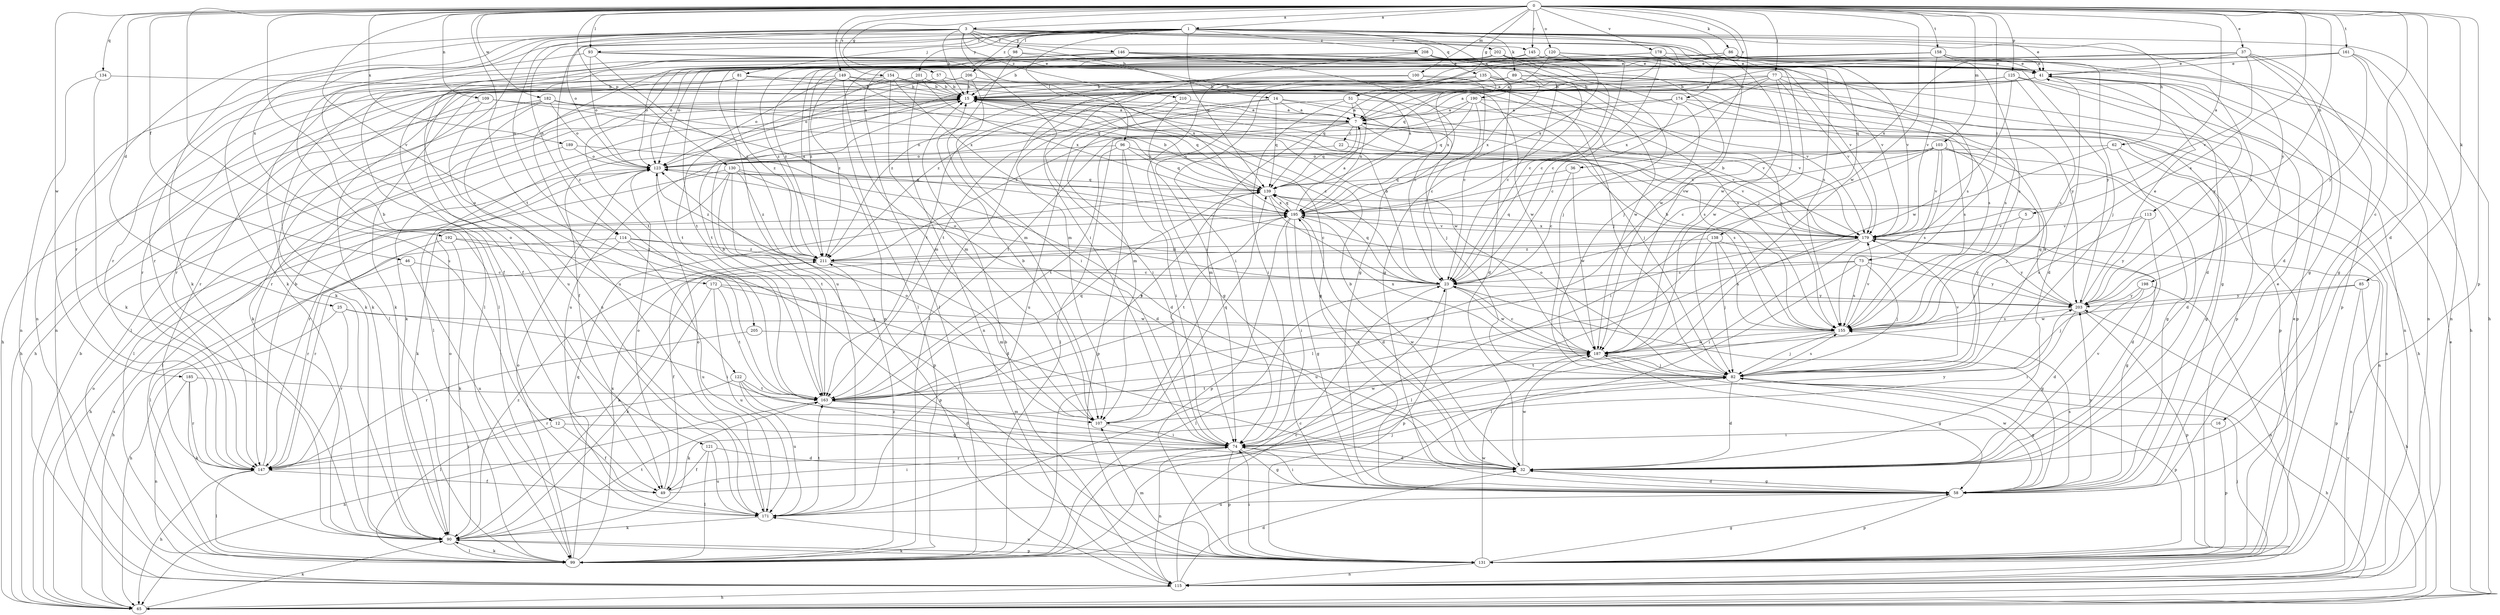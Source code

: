 strict digraph  {
0;
1;
3;
5;
7;
12;
14;
15;
16;
22;
23;
25;
32;
36;
37;
41;
46;
49;
51;
57;
58;
62;
65;
73;
74;
77;
81;
82;
85;
86;
89;
90;
93;
96;
98;
99;
100;
103;
107;
109;
113;
114;
115;
120;
121;
122;
123;
125;
130;
131;
134;
135;
138;
139;
145;
146;
147;
149;
154;
155;
158;
161;
163;
171;
172;
174;
178;
179;
182;
185;
187;
189;
190;
192;
195;
198;
201;
202;
203;
205;
206;
208;
210;
211;
0 -> 1  [label=a];
0 -> 3  [label=a];
0 -> 5  [label=a];
0 -> 12  [label=b];
0 -> 16  [label=c];
0 -> 25  [label=d];
0 -> 32  [label=d];
0 -> 36  [label=e];
0 -> 37  [label=e];
0 -> 46  [label=f];
0 -> 51  [label=g];
0 -> 57  [label=g];
0 -> 73  [label=i];
0 -> 77  [label=j];
0 -> 85  [label=k];
0 -> 86  [label=k];
0 -> 93  [label=l];
0 -> 100  [label=m];
0 -> 103  [label=m];
0 -> 109  [label=n];
0 -> 113  [label=n];
0 -> 120  [label=o];
0 -> 125  [label=p];
0 -> 130  [label=p];
0 -> 131  [label=p];
0 -> 134  [label=q];
0 -> 145  [label=r];
0 -> 149  [label=s];
0 -> 154  [label=s];
0 -> 155  [label=s];
0 -> 158  [label=t];
0 -> 161  [label=t];
0 -> 163  [label=t];
0 -> 171  [label=u];
0 -> 172  [label=v];
0 -> 174  [label=v];
0 -> 178  [label=v];
0 -> 182  [label=w];
0 -> 185  [label=w];
0 -> 187  [label=w];
0 -> 189  [label=x];
1 -> 41  [label=e];
1 -> 62  [label=h];
1 -> 65  [label=h];
1 -> 81  [label=j];
1 -> 89  [label=k];
1 -> 90  [label=k];
1 -> 93  [label=l];
1 -> 96  [label=l];
1 -> 98  [label=l];
1 -> 114  [label=n];
1 -> 121  [label=o];
1 -> 135  [label=q];
1 -> 138  [label=q];
1 -> 139  [label=q];
1 -> 187  [label=w];
1 -> 190  [label=x];
1 -> 192  [label=x];
1 -> 198  [label=y];
1 -> 201  [label=y];
1 -> 205  [label=z];
1 -> 206  [label=z];
1 -> 208  [label=z];
3 -> 14  [label=b];
3 -> 15  [label=b];
3 -> 74  [label=i];
3 -> 82  [label=j];
3 -> 90  [label=k];
3 -> 114  [label=n];
3 -> 122  [label=o];
3 -> 123  [label=o];
3 -> 145  [label=r];
3 -> 146  [label=r];
3 -> 147  [label=r];
3 -> 155  [label=s];
3 -> 187  [label=w];
3 -> 202  [label=y];
3 -> 210  [label=z];
5 -> 82  [label=j];
5 -> 179  [label=v];
7 -> 22  [label=c];
7 -> 99  [label=l];
7 -> 107  [label=m];
7 -> 115  [label=n];
7 -> 123  [label=o];
7 -> 139  [label=q];
7 -> 179  [label=v];
12 -> 49  [label=f];
12 -> 74  [label=i];
12 -> 147  [label=r];
14 -> 7  [label=a];
14 -> 82  [label=j];
14 -> 107  [label=m];
14 -> 139  [label=q];
14 -> 171  [label=u];
14 -> 179  [label=v];
15 -> 7  [label=a];
15 -> 49  [label=f];
15 -> 58  [label=g];
15 -> 65  [label=h];
15 -> 90  [label=k];
15 -> 99  [label=l];
15 -> 139  [label=q];
15 -> 147  [label=r];
15 -> 155  [label=s];
16 -> 74  [label=i];
16 -> 131  [label=p];
22 -> 123  [label=o];
22 -> 179  [label=v];
23 -> 15  [label=b];
23 -> 58  [label=g];
23 -> 99  [label=l];
23 -> 123  [label=o];
23 -> 131  [label=p];
23 -> 139  [label=q];
23 -> 187  [label=w];
23 -> 203  [label=y];
25 -> 65  [label=h];
25 -> 74  [label=i];
25 -> 147  [label=r];
25 -> 155  [label=s];
32 -> 15  [label=b];
32 -> 58  [label=g];
32 -> 179  [label=v];
32 -> 187  [label=w];
32 -> 195  [label=x];
36 -> 23  [label=c];
36 -> 139  [label=q];
36 -> 187  [label=w];
37 -> 32  [label=d];
37 -> 41  [label=e];
37 -> 58  [label=g];
37 -> 90  [label=k];
37 -> 131  [label=p];
37 -> 179  [label=v];
37 -> 195  [label=x];
41 -> 15  [label=b];
41 -> 32  [label=d];
41 -> 90  [label=k];
41 -> 203  [label=y];
41 -> 211  [label=z];
46 -> 23  [label=c];
46 -> 65  [label=h];
46 -> 171  [label=u];
49 -> 74  [label=i];
49 -> 82  [label=j];
49 -> 123  [label=o];
51 -> 7  [label=a];
51 -> 74  [label=i];
51 -> 171  [label=u];
51 -> 179  [label=v];
51 -> 195  [label=x];
57 -> 15  [label=b];
57 -> 123  [label=o];
57 -> 179  [label=v];
58 -> 32  [label=d];
58 -> 41  [label=e];
58 -> 74  [label=i];
58 -> 131  [label=p];
58 -> 155  [label=s];
58 -> 171  [label=u];
58 -> 187  [label=w];
58 -> 203  [label=y];
62 -> 32  [label=d];
62 -> 58  [label=g];
62 -> 74  [label=i];
62 -> 123  [label=o];
65 -> 15  [label=b];
65 -> 41  [label=e];
65 -> 90  [label=k];
65 -> 123  [label=o];
65 -> 195  [label=x];
65 -> 203  [label=y];
73 -> 23  [label=c];
73 -> 82  [label=j];
73 -> 90  [label=k];
73 -> 99  [label=l];
73 -> 155  [label=s];
73 -> 203  [label=y];
74 -> 32  [label=d];
74 -> 58  [label=g];
74 -> 115  [label=n];
74 -> 131  [label=p];
74 -> 147  [label=r];
74 -> 203  [label=y];
77 -> 7  [label=a];
77 -> 15  [label=b];
77 -> 131  [label=p];
77 -> 155  [label=s];
77 -> 163  [label=t];
77 -> 179  [label=v];
77 -> 187  [label=w];
77 -> 195  [label=x];
81 -> 15  [label=b];
81 -> 23  [label=c];
81 -> 99  [label=l];
81 -> 147  [label=r];
81 -> 203  [label=y];
81 -> 211  [label=z];
82 -> 7  [label=a];
82 -> 32  [label=d];
82 -> 58  [label=g];
82 -> 65  [label=h];
82 -> 90  [label=k];
82 -> 123  [label=o];
82 -> 131  [label=p];
82 -> 147  [label=r];
82 -> 155  [label=s];
82 -> 163  [label=t];
82 -> 179  [label=v];
85 -> 65  [label=h];
85 -> 131  [label=p];
85 -> 187  [label=w];
85 -> 203  [label=y];
86 -> 7  [label=a];
86 -> 41  [label=e];
86 -> 65  [label=h];
86 -> 74  [label=i];
86 -> 82  [label=j];
86 -> 171  [label=u];
86 -> 179  [label=v];
86 -> 211  [label=z];
89 -> 15  [label=b];
89 -> 23  [label=c];
89 -> 58  [label=g];
89 -> 74  [label=i];
89 -> 99  [label=l];
89 -> 131  [label=p];
89 -> 195  [label=x];
90 -> 99  [label=l];
90 -> 123  [label=o];
90 -> 131  [label=p];
90 -> 163  [label=t];
90 -> 211  [label=z];
93 -> 41  [label=e];
93 -> 115  [label=n];
93 -> 123  [label=o];
93 -> 195  [label=x];
93 -> 211  [label=z];
96 -> 74  [label=i];
96 -> 123  [label=o];
96 -> 131  [label=p];
96 -> 139  [label=q];
96 -> 155  [label=s];
96 -> 163  [label=t];
96 -> 179  [label=v];
98 -> 41  [label=e];
98 -> 49  [label=f];
98 -> 99  [label=l];
98 -> 107  [label=m];
98 -> 195  [label=x];
99 -> 23  [label=c];
99 -> 90  [label=k];
99 -> 123  [label=o];
99 -> 139  [label=q];
99 -> 195  [label=x];
99 -> 211  [label=z];
100 -> 15  [label=b];
100 -> 23  [label=c];
100 -> 155  [label=s];
100 -> 211  [label=z];
103 -> 23  [label=c];
103 -> 58  [label=g];
103 -> 82  [label=j];
103 -> 99  [label=l];
103 -> 115  [label=n];
103 -> 123  [label=o];
103 -> 155  [label=s];
103 -> 179  [label=v];
103 -> 195  [label=x];
107 -> 15  [label=b];
107 -> 74  [label=i];
107 -> 123  [label=o];
107 -> 139  [label=q];
107 -> 187  [label=w];
109 -> 7  [label=a];
109 -> 90  [label=k];
109 -> 147  [label=r];
109 -> 195  [label=x];
113 -> 32  [label=d];
113 -> 155  [label=s];
113 -> 179  [label=v];
113 -> 203  [label=y];
114 -> 99  [label=l];
114 -> 131  [label=p];
114 -> 147  [label=r];
114 -> 171  [label=u];
114 -> 203  [label=y];
114 -> 211  [label=z];
115 -> 15  [label=b];
115 -> 23  [label=c];
115 -> 32  [label=d];
115 -> 65  [label=h];
115 -> 82  [label=j];
120 -> 7  [label=a];
120 -> 41  [label=e];
120 -> 115  [label=n];
120 -> 123  [label=o];
120 -> 163  [label=t];
120 -> 195  [label=x];
121 -> 32  [label=d];
121 -> 49  [label=f];
121 -> 99  [label=l];
121 -> 171  [label=u];
122 -> 32  [label=d];
122 -> 58  [label=g];
122 -> 99  [label=l];
122 -> 163  [label=t];
122 -> 171  [label=u];
123 -> 139  [label=q];
123 -> 147  [label=r];
123 -> 211  [label=z];
125 -> 15  [label=b];
125 -> 32  [label=d];
125 -> 115  [label=n];
125 -> 155  [label=s];
125 -> 163  [label=t];
125 -> 187  [label=w];
130 -> 32  [label=d];
130 -> 90  [label=k];
130 -> 99  [label=l];
130 -> 131  [label=p];
130 -> 139  [label=q];
130 -> 163  [label=t];
130 -> 211  [label=z];
131 -> 41  [label=e];
131 -> 58  [label=g];
131 -> 74  [label=i];
131 -> 90  [label=k];
131 -> 107  [label=m];
131 -> 115  [label=n];
131 -> 171  [label=u];
131 -> 187  [label=w];
134 -> 15  [label=b];
134 -> 90  [label=k];
134 -> 115  [label=n];
135 -> 15  [label=b];
135 -> 32  [label=d];
135 -> 139  [label=q];
135 -> 155  [label=s];
135 -> 163  [label=t];
135 -> 187  [label=w];
135 -> 195  [label=x];
138 -> 58  [label=g];
138 -> 82  [label=j];
138 -> 155  [label=s];
138 -> 171  [label=u];
138 -> 211  [label=z];
139 -> 15  [label=b];
139 -> 23  [label=c];
139 -> 163  [label=t];
139 -> 195  [label=x];
145 -> 23  [label=c];
145 -> 41  [label=e];
145 -> 74  [label=i];
145 -> 123  [label=o];
145 -> 155  [label=s];
146 -> 41  [label=e];
146 -> 58  [label=g];
146 -> 82  [label=j];
146 -> 123  [label=o];
146 -> 147  [label=r];
146 -> 171  [label=u];
146 -> 203  [label=y];
147 -> 15  [label=b];
147 -> 49  [label=f];
147 -> 65  [label=h];
147 -> 99  [label=l];
149 -> 15  [label=b];
149 -> 107  [label=m];
149 -> 115  [label=n];
149 -> 123  [label=o];
149 -> 139  [label=q];
149 -> 155  [label=s];
149 -> 211  [label=z];
154 -> 15  [label=b];
154 -> 107  [label=m];
154 -> 147  [label=r];
154 -> 163  [label=t];
154 -> 187  [label=w];
154 -> 195  [label=x];
155 -> 15  [label=b];
155 -> 82  [label=j];
155 -> 163  [label=t];
155 -> 179  [label=v];
155 -> 187  [label=w];
158 -> 41  [label=e];
158 -> 99  [label=l];
158 -> 147  [label=r];
158 -> 155  [label=s];
158 -> 179  [label=v];
158 -> 203  [label=y];
158 -> 211  [label=z];
161 -> 7  [label=a];
161 -> 41  [label=e];
161 -> 58  [label=g];
161 -> 99  [label=l];
161 -> 115  [label=n];
161 -> 203  [label=y];
163 -> 15  [label=b];
163 -> 65  [label=h];
163 -> 74  [label=i];
163 -> 107  [label=m];
163 -> 139  [label=q];
171 -> 90  [label=k];
171 -> 123  [label=o];
171 -> 163  [label=t];
172 -> 90  [label=k];
172 -> 163  [label=t];
172 -> 171  [label=u];
172 -> 187  [label=w];
172 -> 203  [label=y];
174 -> 7  [label=a];
174 -> 23  [label=c];
174 -> 65  [label=h];
174 -> 155  [label=s];
174 -> 163  [label=t];
178 -> 23  [label=c];
178 -> 41  [label=e];
178 -> 49  [label=f];
178 -> 139  [label=q];
178 -> 179  [label=v];
178 -> 211  [label=z];
179 -> 15  [label=b];
179 -> 74  [label=i];
179 -> 99  [label=l];
179 -> 115  [label=n];
179 -> 139  [label=q];
179 -> 163  [label=t];
179 -> 195  [label=x];
179 -> 203  [label=y];
179 -> 211  [label=z];
182 -> 7  [label=a];
182 -> 23  [label=c];
182 -> 65  [label=h];
182 -> 99  [label=l];
182 -> 123  [label=o];
182 -> 171  [label=u];
182 -> 187  [label=w];
185 -> 90  [label=k];
185 -> 115  [label=n];
185 -> 147  [label=r];
185 -> 163  [label=t];
187 -> 23  [label=c];
187 -> 58  [label=g];
187 -> 82  [label=j];
187 -> 195  [label=x];
189 -> 32  [label=d];
189 -> 99  [label=l];
189 -> 123  [label=o];
190 -> 7  [label=a];
190 -> 23  [label=c];
190 -> 82  [label=j];
190 -> 131  [label=p];
190 -> 139  [label=q];
190 -> 211  [label=z];
192 -> 32  [label=d];
192 -> 90  [label=k];
192 -> 147  [label=r];
192 -> 211  [label=z];
195 -> 7  [label=a];
195 -> 32  [label=d];
195 -> 58  [label=g];
195 -> 65  [label=h];
195 -> 74  [label=i];
195 -> 131  [label=p];
195 -> 139  [label=q];
195 -> 163  [label=t];
195 -> 179  [label=v];
198 -> 32  [label=d];
198 -> 82  [label=j];
198 -> 115  [label=n];
198 -> 203  [label=y];
201 -> 15  [label=b];
201 -> 90  [label=k];
201 -> 115  [label=n];
201 -> 195  [label=x];
202 -> 15  [label=b];
202 -> 23  [label=c];
202 -> 41  [label=e];
202 -> 82  [label=j];
202 -> 115  [label=n];
202 -> 163  [label=t];
202 -> 187  [label=w];
203 -> 41  [label=e];
203 -> 74  [label=i];
203 -> 131  [label=p];
203 -> 139  [label=q];
203 -> 155  [label=s];
205 -> 147  [label=r];
205 -> 187  [label=w];
206 -> 15  [label=b];
206 -> 65  [label=h];
206 -> 74  [label=i];
206 -> 82  [label=j];
206 -> 90  [label=k];
208 -> 41  [label=e];
208 -> 58  [label=g];
208 -> 99  [label=l];
208 -> 107  [label=m];
208 -> 171  [label=u];
208 -> 179  [label=v];
210 -> 7  [label=a];
210 -> 58  [label=g];
210 -> 74  [label=i];
211 -> 23  [label=c];
211 -> 49  [label=f];
211 -> 107  [label=m];
}
